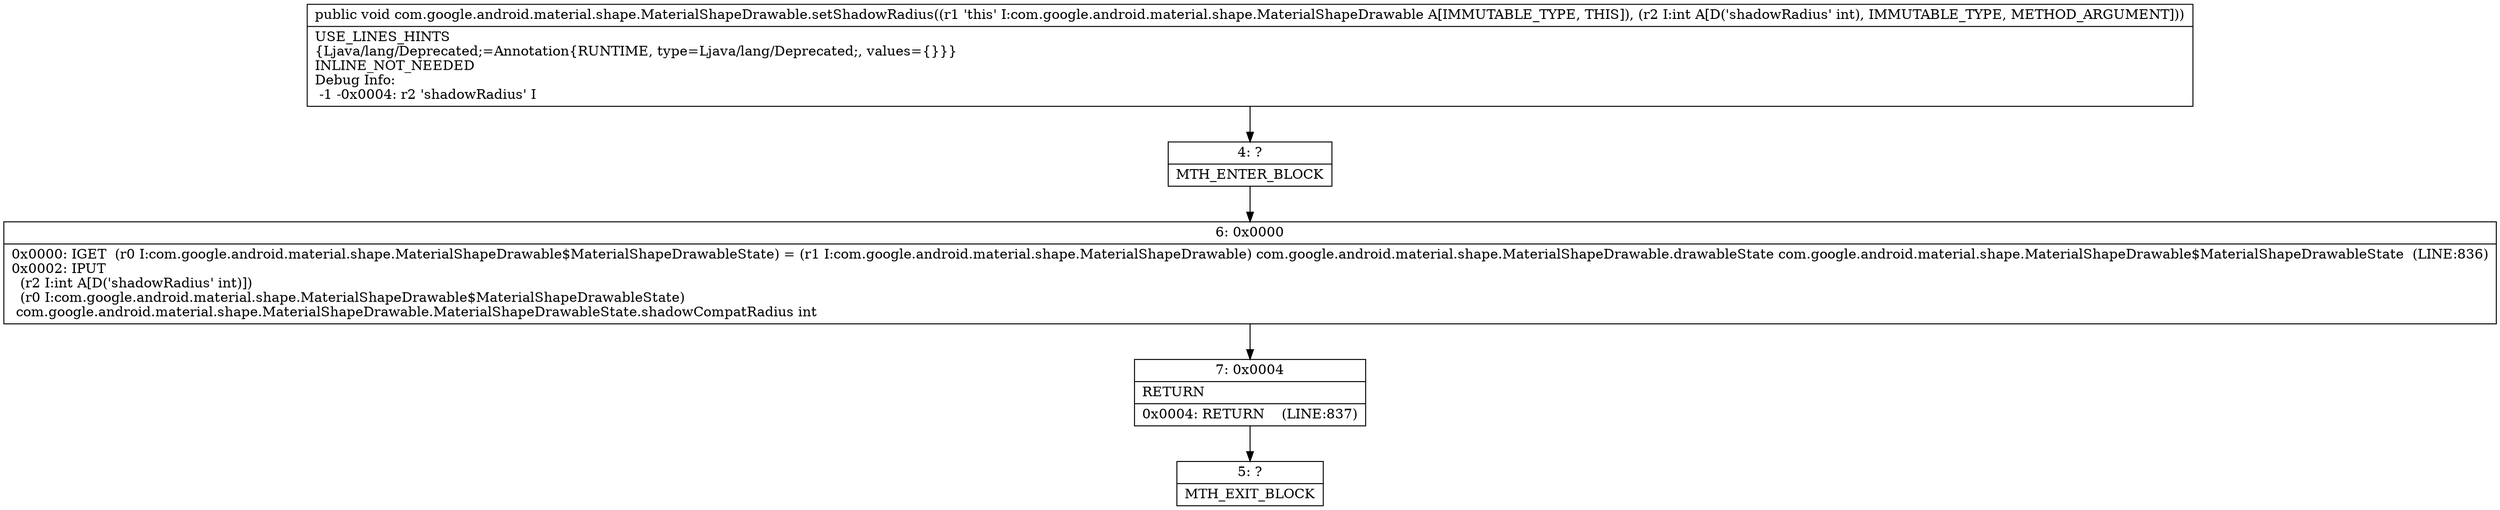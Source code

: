 digraph "CFG forcom.google.android.material.shape.MaterialShapeDrawable.setShadowRadius(I)V" {
Node_4 [shape=record,label="{4\:\ ?|MTH_ENTER_BLOCK\l}"];
Node_6 [shape=record,label="{6\:\ 0x0000|0x0000: IGET  (r0 I:com.google.android.material.shape.MaterialShapeDrawable$MaterialShapeDrawableState) = (r1 I:com.google.android.material.shape.MaterialShapeDrawable) com.google.android.material.shape.MaterialShapeDrawable.drawableState com.google.android.material.shape.MaterialShapeDrawable$MaterialShapeDrawableState  (LINE:836)\l0x0002: IPUT  \l  (r2 I:int A[D('shadowRadius' int)])\l  (r0 I:com.google.android.material.shape.MaterialShapeDrawable$MaterialShapeDrawableState)\l com.google.android.material.shape.MaterialShapeDrawable.MaterialShapeDrawableState.shadowCompatRadius int \l}"];
Node_7 [shape=record,label="{7\:\ 0x0004|RETURN\l|0x0004: RETURN    (LINE:837)\l}"];
Node_5 [shape=record,label="{5\:\ ?|MTH_EXIT_BLOCK\l}"];
MethodNode[shape=record,label="{public void com.google.android.material.shape.MaterialShapeDrawable.setShadowRadius((r1 'this' I:com.google.android.material.shape.MaterialShapeDrawable A[IMMUTABLE_TYPE, THIS]), (r2 I:int A[D('shadowRadius' int), IMMUTABLE_TYPE, METHOD_ARGUMENT]))  | USE_LINES_HINTS\l\{Ljava\/lang\/Deprecated;=Annotation\{RUNTIME, type=Ljava\/lang\/Deprecated;, values=\{\}\}\}\lINLINE_NOT_NEEDED\lDebug Info:\l  \-1 \-0x0004: r2 'shadowRadius' I\l}"];
MethodNode -> Node_4;Node_4 -> Node_6;
Node_6 -> Node_7;
Node_7 -> Node_5;
}

